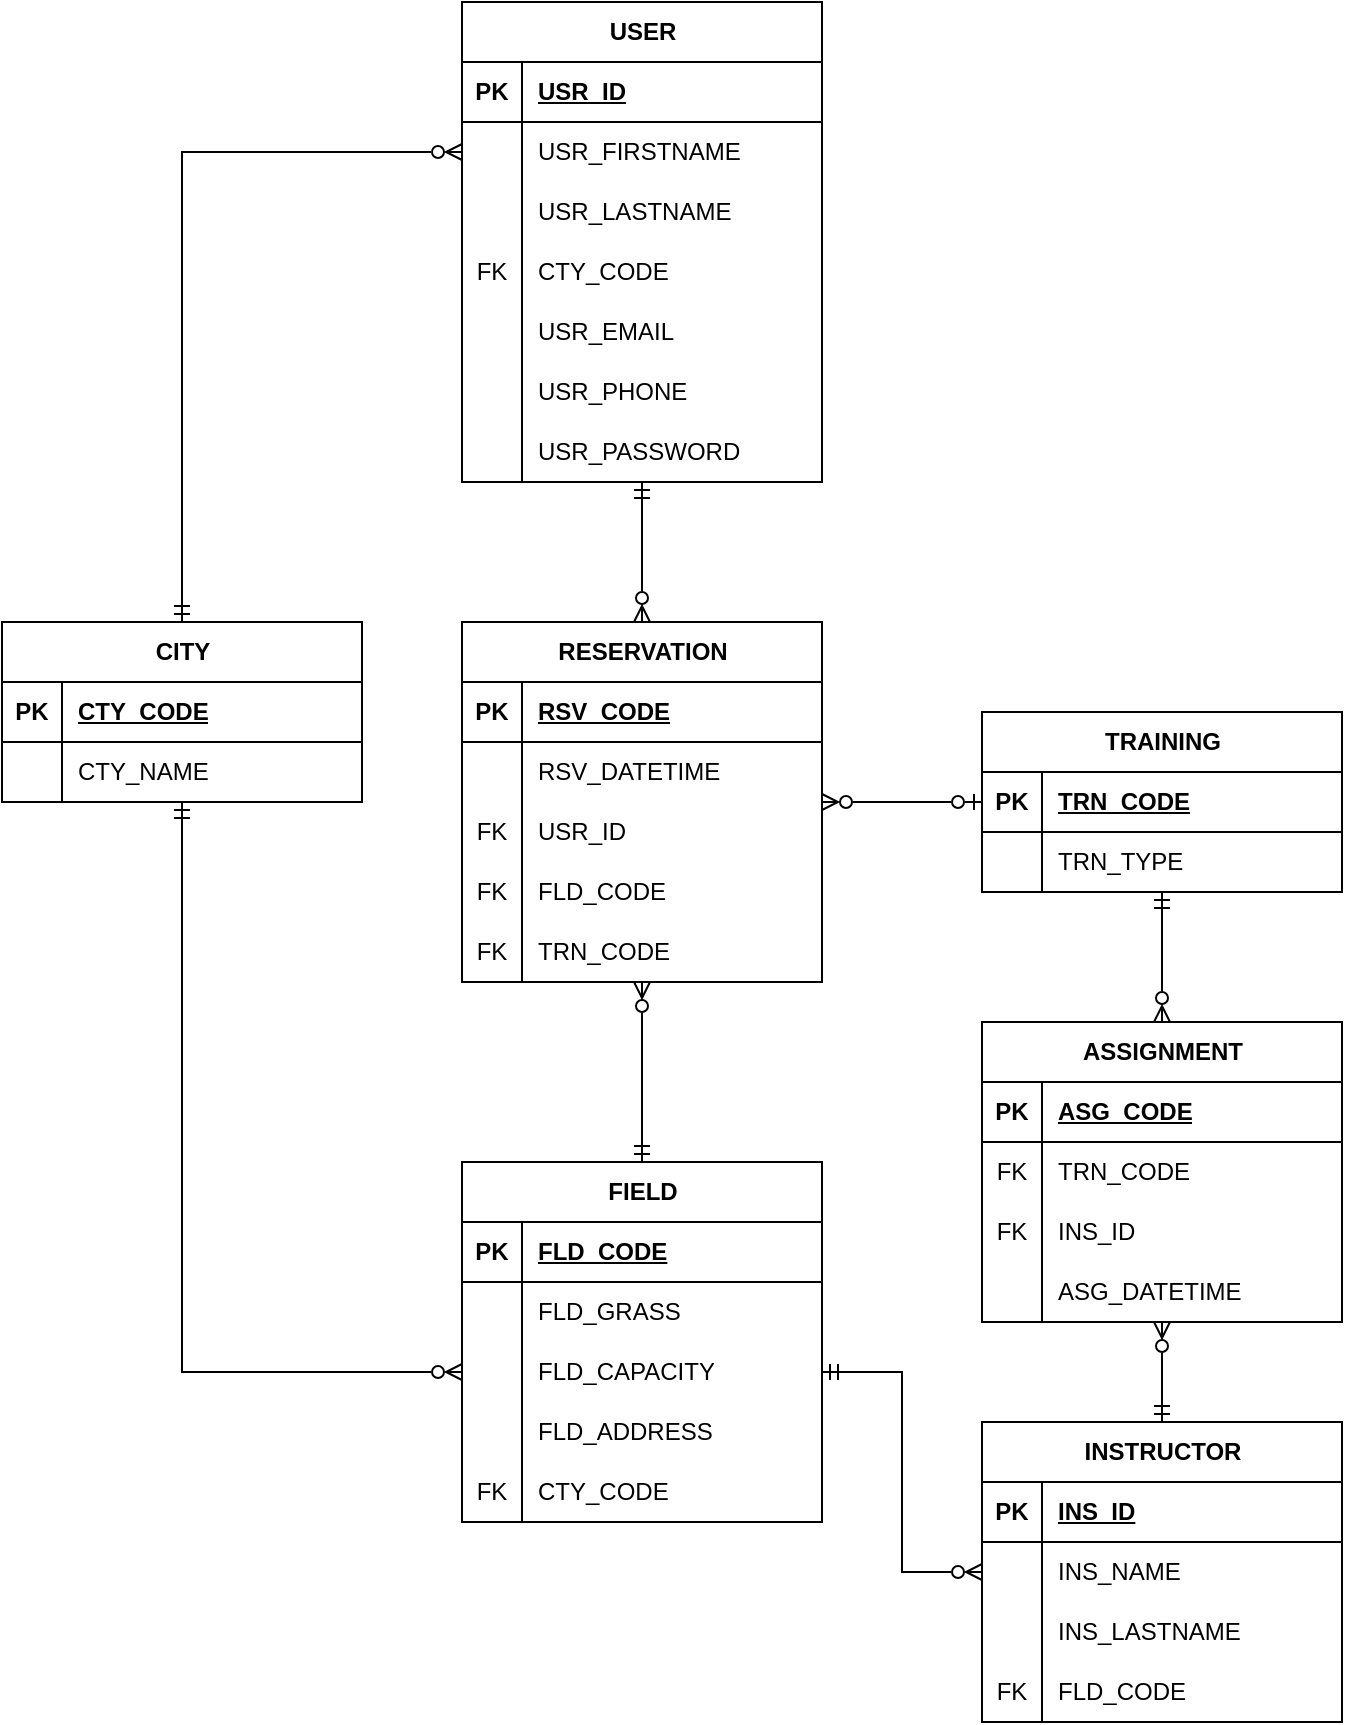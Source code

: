 <mxfile version="24.6.4" type="device">
  <diagram id="R2lEEEUBdFMjLlhIrx00" name="Page-1">
    <mxGraphModel dx="821" dy="1909" grid="1" gridSize="10" guides="1" tooltips="1" connect="1" arrows="1" fold="1" page="1" pageScale="1" pageWidth="850" pageHeight="1100" math="0" shadow="0" extFonts="Permanent Marker^https://fonts.googleapis.com/css?family=Permanent+Marker">
      <root>
        <mxCell id="0" />
        <mxCell id="1" parent="0" />
        <mxCell id="7Hz5Scr7GYjNRjc9WfFL-98" style="edgeStyle=orthogonalEdgeStyle;rounded=0;orthogonalLoop=1;jettySize=auto;html=1;entryX=0.5;entryY=0;entryDx=0;entryDy=0;startArrow=ERmandOne;startFill=0;endArrow=ERzeroToMany;endFill=0;" edge="1" parent="1" source="7Hz5Scr7GYjNRjc9WfFL-1" target="7Hz5Scr7GYjNRjc9WfFL-27">
          <mxGeometry relative="1" as="geometry" />
        </mxCell>
        <mxCell id="7Hz5Scr7GYjNRjc9WfFL-1" value="USER" style="shape=table;startSize=30;container=1;collapsible=1;childLayout=tableLayout;fixedRows=1;rowLines=0;fontStyle=1;align=center;resizeLast=1;html=1;" vertex="1" parent="1">
          <mxGeometry x="230" y="-60" width="180" height="240" as="geometry" />
        </mxCell>
        <mxCell id="7Hz5Scr7GYjNRjc9WfFL-2" value="" style="shape=tableRow;horizontal=0;startSize=0;swimlaneHead=0;swimlaneBody=0;fillColor=none;collapsible=0;dropTarget=0;points=[[0,0.5],[1,0.5]];portConstraint=eastwest;top=0;left=0;right=0;bottom=1;" vertex="1" parent="7Hz5Scr7GYjNRjc9WfFL-1">
          <mxGeometry y="30" width="180" height="30" as="geometry" />
        </mxCell>
        <mxCell id="7Hz5Scr7GYjNRjc9WfFL-3" value="PK" style="shape=partialRectangle;connectable=0;fillColor=none;top=0;left=0;bottom=0;right=0;fontStyle=1;overflow=hidden;whiteSpace=wrap;html=1;" vertex="1" parent="7Hz5Scr7GYjNRjc9WfFL-2">
          <mxGeometry width="30" height="30" as="geometry">
            <mxRectangle width="30" height="30" as="alternateBounds" />
          </mxGeometry>
        </mxCell>
        <mxCell id="7Hz5Scr7GYjNRjc9WfFL-4" value="USR_ID" style="shape=partialRectangle;connectable=0;fillColor=none;top=0;left=0;bottom=0;right=0;align=left;spacingLeft=6;fontStyle=5;overflow=hidden;whiteSpace=wrap;html=1;" vertex="1" parent="7Hz5Scr7GYjNRjc9WfFL-2">
          <mxGeometry x="30" width="150" height="30" as="geometry">
            <mxRectangle width="150" height="30" as="alternateBounds" />
          </mxGeometry>
        </mxCell>
        <mxCell id="7Hz5Scr7GYjNRjc9WfFL-5" value="" style="shape=tableRow;horizontal=0;startSize=0;swimlaneHead=0;swimlaneBody=0;fillColor=none;collapsible=0;dropTarget=0;points=[[0,0.5],[1,0.5]];portConstraint=eastwest;top=0;left=0;right=0;bottom=0;" vertex="1" parent="7Hz5Scr7GYjNRjc9WfFL-1">
          <mxGeometry y="60" width="180" height="30" as="geometry" />
        </mxCell>
        <mxCell id="7Hz5Scr7GYjNRjc9WfFL-6" value="" style="shape=partialRectangle;connectable=0;fillColor=none;top=0;left=0;bottom=0;right=0;editable=1;overflow=hidden;whiteSpace=wrap;html=1;" vertex="1" parent="7Hz5Scr7GYjNRjc9WfFL-5">
          <mxGeometry width="30" height="30" as="geometry">
            <mxRectangle width="30" height="30" as="alternateBounds" />
          </mxGeometry>
        </mxCell>
        <mxCell id="7Hz5Scr7GYjNRjc9WfFL-7" value="USR_FIRSTNAME" style="shape=partialRectangle;connectable=0;fillColor=none;top=0;left=0;bottom=0;right=0;align=left;spacingLeft=6;overflow=hidden;whiteSpace=wrap;html=1;" vertex="1" parent="7Hz5Scr7GYjNRjc9WfFL-5">
          <mxGeometry x="30" width="150" height="30" as="geometry">
            <mxRectangle width="150" height="30" as="alternateBounds" />
          </mxGeometry>
        </mxCell>
        <mxCell id="7Hz5Scr7GYjNRjc9WfFL-8" value="" style="shape=tableRow;horizontal=0;startSize=0;swimlaneHead=0;swimlaneBody=0;fillColor=none;collapsible=0;dropTarget=0;points=[[0,0.5],[1,0.5]];portConstraint=eastwest;top=0;left=0;right=0;bottom=0;" vertex="1" parent="7Hz5Scr7GYjNRjc9WfFL-1">
          <mxGeometry y="90" width="180" height="30" as="geometry" />
        </mxCell>
        <mxCell id="7Hz5Scr7GYjNRjc9WfFL-9" value="" style="shape=partialRectangle;connectable=0;fillColor=none;top=0;left=0;bottom=0;right=0;editable=1;overflow=hidden;whiteSpace=wrap;html=1;" vertex="1" parent="7Hz5Scr7GYjNRjc9WfFL-8">
          <mxGeometry width="30" height="30" as="geometry">
            <mxRectangle width="30" height="30" as="alternateBounds" />
          </mxGeometry>
        </mxCell>
        <mxCell id="7Hz5Scr7GYjNRjc9WfFL-10" value="USR_LASTNAME" style="shape=partialRectangle;connectable=0;fillColor=none;top=0;left=0;bottom=0;right=0;align=left;spacingLeft=6;overflow=hidden;whiteSpace=wrap;html=1;" vertex="1" parent="7Hz5Scr7GYjNRjc9WfFL-8">
          <mxGeometry x="30" width="150" height="30" as="geometry">
            <mxRectangle width="150" height="30" as="alternateBounds" />
          </mxGeometry>
        </mxCell>
        <mxCell id="7Hz5Scr7GYjNRjc9WfFL-11" value="" style="shape=tableRow;horizontal=0;startSize=0;swimlaneHead=0;swimlaneBody=0;fillColor=none;collapsible=0;dropTarget=0;points=[[0,0.5],[1,0.5]];portConstraint=eastwest;top=0;left=0;right=0;bottom=0;" vertex="1" parent="7Hz5Scr7GYjNRjc9WfFL-1">
          <mxGeometry y="120" width="180" height="30" as="geometry" />
        </mxCell>
        <mxCell id="7Hz5Scr7GYjNRjc9WfFL-12" value="FK" style="shape=partialRectangle;connectable=0;fillColor=none;top=0;left=0;bottom=0;right=0;editable=1;overflow=hidden;whiteSpace=wrap;html=1;" vertex="1" parent="7Hz5Scr7GYjNRjc9WfFL-11">
          <mxGeometry width="30" height="30" as="geometry">
            <mxRectangle width="30" height="30" as="alternateBounds" />
          </mxGeometry>
        </mxCell>
        <mxCell id="7Hz5Scr7GYjNRjc9WfFL-13" value="CTY_CODE" style="shape=partialRectangle;connectable=0;fillColor=none;top=0;left=0;bottom=0;right=0;align=left;spacingLeft=6;overflow=hidden;whiteSpace=wrap;html=1;" vertex="1" parent="7Hz5Scr7GYjNRjc9WfFL-11">
          <mxGeometry x="30" width="150" height="30" as="geometry">
            <mxRectangle width="150" height="30" as="alternateBounds" />
          </mxGeometry>
        </mxCell>
        <mxCell id="7Hz5Scr7GYjNRjc9WfFL-142" value="" style="shape=tableRow;horizontal=0;startSize=0;swimlaneHead=0;swimlaneBody=0;fillColor=none;collapsible=0;dropTarget=0;points=[[0,0.5],[1,0.5]];portConstraint=eastwest;top=0;left=0;right=0;bottom=0;" vertex="1" parent="7Hz5Scr7GYjNRjc9WfFL-1">
          <mxGeometry y="150" width="180" height="30" as="geometry" />
        </mxCell>
        <mxCell id="7Hz5Scr7GYjNRjc9WfFL-143" value="" style="shape=partialRectangle;connectable=0;fillColor=none;top=0;left=0;bottom=0;right=0;editable=1;overflow=hidden;whiteSpace=wrap;html=1;" vertex="1" parent="7Hz5Scr7GYjNRjc9WfFL-142">
          <mxGeometry width="30" height="30" as="geometry">
            <mxRectangle width="30" height="30" as="alternateBounds" />
          </mxGeometry>
        </mxCell>
        <mxCell id="7Hz5Scr7GYjNRjc9WfFL-144" value="USR_EMAIL" style="shape=partialRectangle;connectable=0;fillColor=none;top=0;left=0;bottom=0;right=0;align=left;spacingLeft=6;overflow=hidden;whiteSpace=wrap;html=1;" vertex="1" parent="7Hz5Scr7GYjNRjc9WfFL-142">
          <mxGeometry x="30" width="150" height="30" as="geometry">
            <mxRectangle width="150" height="30" as="alternateBounds" />
          </mxGeometry>
        </mxCell>
        <mxCell id="7Hz5Scr7GYjNRjc9WfFL-139" value="" style="shape=tableRow;horizontal=0;startSize=0;swimlaneHead=0;swimlaneBody=0;fillColor=none;collapsible=0;dropTarget=0;points=[[0,0.5],[1,0.5]];portConstraint=eastwest;top=0;left=0;right=0;bottom=0;" vertex="1" parent="7Hz5Scr7GYjNRjc9WfFL-1">
          <mxGeometry y="180" width="180" height="30" as="geometry" />
        </mxCell>
        <mxCell id="7Hz5Scr7GYjNRjc9WfFL-140" value="" style="shape=partialRectangle;connectable=0;fillColor=none;top=0;left=0;bottom=0;right=0;editable=1;overflow=hidden;whiteSpace=wrap;html=1;" vertex="1" parent="7Hz5Scr7GYjNRjc9WfFL-139">
          <mxGeometry width="30" height="30" as="geometry">
            <mxRectangle width="30" height="30" as="alternateBounds" />
          </mxGeometry>
        </mxCell>
        <mxCell id="7Hz5Scr7GYjNRjc9WfFL-141" value="USR_PHONE" style="shape=partialRectangle;connectable=0;fillColor=none;top=0;left=0;bottom=0;right=0;align=left;spacingLeft=6;overflow=hidden;whiteSpace=wrap;html=1;" vertex="1" parent="7Hz5Scr7GYjNRjc9WfFL-139">
          <mxGeometry x="30" width="150" height="30" as="geometry">
            <mxRectangle width="150" height="30" as="alternateBounds" />
          </mxGeometry>
        </mxCell>
        <mxCell id="7Hz5Scr7GYjNRjc9WfFL-136" value="" style="shape=tableRow;horizontal=0;startSize=0;swimlaneHead=0;swimlaneBody=0;fillColor=none;collapsible=0;dropTarget=0;points=[[0,0.5],[1,0.5]];portConstraint=eastwest;top=0;left=0;right=0;bottom=0;" vertex="1" parent="7Hz5Scr7GYjNRjc9WfFL-1">
          <mxGeometry y="210" width="180" height="30" as="geometry" />
        </mxCell>
        <mxCell id="7Hz5Scr7GYjNRjc9WfFL-137" value="" style="shape=partialRectangle;connectable=0;fillColor=none;top=0;left=0;bottom=0;right=0;editable=1;overflow=hidden;whiteSpace=wrap;html=1;" vertex="1" parent="7Hz5Scr7GYjNRjc9WfFL-136">
          <mxGeometry width="30" height="30" as="geometry">
            <mxRectangle width="30" height="30" as="alternateBounds" />
          </mxGeometry>
        </mxCell>
        <mxCell id="7Hz5Scr7GYjNRjc9WfFL-138" value="USR_PASSWORD" style="shape=partialRectangle;connectable=0;fillColor=none;top=0;left=0;bottom=0;right=0;align=left;spacingLeft=6;overflow=hidden;whiteSpace=wrap;html=1;" vertex="1" parent="7Hz5Scr7GYjNRjc9WfFL-136">
          <mxGeometry x="30" width="150" height="30" as="geometry">
            <mxRectangle width="150" height="30" as="alternateBounds" />
          </mxGeometry>
        </mxCell>
        <mxCell id="7Hz5Scr7GYjNRjc9WfFL-14" value="FIELD" style="shape=table;startSize=30;container=1;collapsible=1;childLayout=tableLayout;fixedRows=1;rowLines=0;fontStyle=1;align=center;resizeLast=1;html=1;" vertex="1" parent="1">
          <mxGeometry x="230" y="520" width="180" height="180" as="geometry" />
        </mxCell>
        <mxCell id="7Hz5Scr7GYjNRjc9WfFL-15" value="" style="shape=tableRow;horizontal=0;startSize=0;swimlaneHead=0;swimlaneBody=0;fillColor=none;collapsible=0;dropTarget=0;points=[[0,0.5],[1,0.5]];portConstraint=eastwest;top=0;left=0;right=0;bottom=1;" vertex="1" parent="7Hz5Scr7GYjNRjc9WfFL-14">
          <mxGeometry y="30" width="180" height="30" as="geometry" />
        </mxCell>
        <mxCell id="7Hz5Scr7GYjNRjc9WfFL-16" value="PK" style="shape=partialRectangle;connectable=0;fillColor=none;top=0;left=0;bottom=0;right=0;fontStyle=1;overflow=hidden;whiteSpace=wrap;html=1;" vertex="1" parent="7Hz5Scr7GYjNRjc9WfFL-15">
          <mxGeometry width="30" height="30" as="geometry">
            <mxRectangle width="30" height="30" as="alternateBounds" />
          </mxGeometry>
        </mxCell>
        <mxCell id="7Hz5Scr7GYjNRjc9WfFL-17" value="FLD_CODE" style="shape=partialRectangle;connectable=0;fillColor=none;top=0;left=0;bottom=0;right=0;align=left;spacingLeft=6;fontStyle=5;overflow=hidden;whiteSpace=wrap;html=1;" vertex="1" parent="7Hz5Scr7GYjNRjc9WfFL-15">
          <mxGeometry x="30" width="150" height="30" as="geometry">
            <mxRectangle width="150" height="30" as="alternateBounds" />
          </mxGeometry>
        </mxCell>
        <mxCell id="7Hz5Scr7GYjNRjc9WfFL-18" value="" style="shape=tableRow;horizontal=0;startSize=0;swimlaneHead=0;swimlaneBody=0;fillColor=none;collapsible=0;dropTarget=0;points=[[0,0.5],[1,0.5]];portConstraint=eastwest;top=0;left=0;right=0;bottom=0;" vertex="1" parent="7Hz5Scr7GYjNRjc9WfFL-14">
          <mxGeometry y="60" width="180" height="30" as="geometry" />
        </mxCell>
        <mxCell id="7Hz5Scr7GYjNRjc9WfFL-19" value="" style="shape=partialRectangle;connectable=0;fillColor=none;top=0;left=0;bottom=0;right=0;editable=1;overflow=hidden;whiteSpace=wrap;html=1;" vertex="1" parent="7Hz5Scr7GYjNRjc9WfFL-18">
          <mxGeometry width="30" height="30" as="geometry">
            <mxRectangle width="30" height="30" as="alternateBounds" />
          </mxGeometry>
        </mxCell>
        <mxCell id="7Hz5Scr7GYjNRjc9WfFL-20" value="FLD_GRASS" style="shape=partialRectangle;connectable=0;fillColor=none;top=0;left=0;bottom=0;right=0;align=left;spacingLeft=6;overflow=hidden;whiteSpace=wrap;html=1;" vertex="1" parent="7Hz5Scr7GYjNRjc9WfFL-18">
          <mxGeometry x="30" width="150" height="30" as="geometry">
            <mxRectangle width="150" height="30" as="alternateBounds" />
          </mxGeometry>
        </mxCell>
        <mxCell id="7Hz5Scr7GYjNRjc9WfFL-21" value="" style="shape=tableRow;horizontal=0;startSize=0;swimlaneHead=0;swimlaneBody=0;fillColor=none;collapsible=0;dropTarget=0;points=[[0,0.5],[1,0.5]];portConstraint=eastwest;top=0;left=0;right=0;bottom=0;" vertex="1" parent="7Hz5Scr7GYjNRjc9WfFL-14">
          <mxGeometry y="90" width="180" height="30" as="geometry" />
        </mxCell>
        <mxCell id="7Hz5Scr7GYjNRjc9WfFL-22" value="" style="shape=partialRectangle;connectable=0;fillColor=none;top=0;left=0;bottom=0;right=0;editable=1;overflow=hidden;whiteSpace=wrap;html=1;" vertex="1" parent="7Hz5Scr7GYjNRjc9WfFL-21">
          <mxGeometry width="30" height="30" as="geometry">
            <mxRectangle width="30" height="30" as="alternateBounds" />
          </mxGeometry>
        </mxCell>
        <mxCell id="7Hz5Scr7GYjNRjc9WfFL-23" value="FLD_CAPACITY" style="shape=partialRectangle;connectable=0;fillColor=none;top=0;left=0;bottom=0;right=0;align=left;spacingLeft=6;overflow=hidden;whiteSpace=wrap;html=1;" vertex="1" parent="7Hz5Scr7GYjNRjc9WfFL-21">
          <mxGeometry x="30" width="150" height="30" as="geometry">
            <mxRectangle width="150" height="30" as="alternateBounds" />
          </mxGeometry>
        </mxCell>
        <mxCell id="7Hz5Scr7GYjNRjc9WfFL-24" value="" style="shape=tableRow;horizontal=0;startSize=0;swimlaneHead=0;swimlaneBody=0;fillColor=none;collapsible=0;dropTarget=0;points=[[0,0.5],[1,0.5]];portConstraint=eastwest;top=0;left=0;right=0;bottom=0;" vertex="1" parent="7Hz5Scr7GYjNRjc9WfFL-14">
          <mxGeometry y="120" width="180" height="30" as="geometry" />
        </mxCell>
        <mxCell id="7Hz5Scr7GYjNRjc9WfFL-25" value="" style="shape=partialRectangle;connectable=0;fillColor=none;top=0;left=0;bottom=0;right=0;editable=1;overflow=hidden;whiteSpace=wrap;html=1;" vertex="1" parent="7Hz5Scr7GYjNRjc9WfFL-24">
          <mxGeometry width="30" height="30" as="geometry">
            <mxRectangle width="30" height="30" as="alternateBounds" />
          </mxGeometry>
        </mxCell>
        <mxCell id="7Hz5Scr7GYjNRjc9WfFL-26" value="FLD_ADDRESS" style="shape=partialRectangle;connectable=0;fillColor=none;top=0;left=0;bottom=0;right=0;align=left;spacingLeft=6;overflow=hidden;whiteSpace=wrap;html=1;" vertex="1" parent="7Hz5Scr7GYjNRjc9WfFL-24">
          <mxGeometry x="30" width="150" height="30" as="geometry">
            <mxRectangle width="150" height="30" as="alternateBounds" />
          </mxGeometry>
        </mxCell>
        <mxCell id="7Hz5Scr7GYjNRjc9WfFL-93" value="" style="shape=tableRow;horizontal=0;startSize=0;swimlaneHead=0;swimlaneBody=0;fillColor=none;collapsible=0;dropTarget=0;points=[[0,0.5],[1,0.5]];portConstraint=eastwest;top=0;left=0;right=0;bottom=0;" vertex="1" parent="7Hz5Scr7GYjNRjc9WfFL-14">
          <mxGeometry y="150" width="180" height="30" as="geometry" />
        </mxCell>
        <mxCell id="7Hz5Scr7GYjNRjc9WfFL-94" value="FK" style="shape=partialRectangle;connectable=0;fillColor=none;top=0;left=0;bottom=0;right=0;editable=1;overflow=hidden;whiteSpace=wrap;html=1;" vertex="1" parent="7Hz5Scr7GYjNRjc9WfFL-93">
          <mxGeometry width="30" height="30" as="geometry">
            <mxRectangle width="30" height="30" as="alternateBounds" />
          </mxGeometry>
        </mxCell>
        <mxCell id="7Hz5Scr7GYjNRjc9WfFL-95" value="CTY_CODE" style="shape=partialRectangle;connectable=0;fillColor=none;top=0;left=0;bottom=0;right=0;align=left;spacingLeft=6;overflow=hidden;whiteSpace=wrap;html=1;" vertex="1" parent="7Hz5Scr7GYjNRjc9WfFL-93">
          <mxGeometry x="30" width="150" height="30" as="geometry">
            <mxRectangle width="150" height="30" as="alternateBounds" />
          </mxGeometry>
        </mxCell>
        <mxCell id="7Hz5Scr7GYjNRjc9WfFL-99" style="edgeStyle=orthogonalEdgeStyle;rounded=0;orthogonalLoop=1;jettySize=auto;html=1;entryX=0.5;entryY=0;entryDx=0;entryDy=0;startArrow=ERzeroToMany;startFill=0;endArrow=ERmandOne;endFill=0;" edge="1" parent="1" source="7Hz5Scr7GYjNRjc9WfFL-27" target="7Hz5Scr7GYjNRjc9WfFL-14">
          <mxGeometry relative="1" as="geometry" />
        </mxCell>
        <mxCell id="7Hz5Scr7GYjNRjc9WfFL-106" style="edgeStyle=orthogonalEdgeStyle;rounded=0;orthogonalLoop=1;jettySize=auto;html=1;startArrow=ERzeroToMany;startFill=0;endArrow=ERzeroToOne;endFill=0;" edge="1" parent="1" source="7Hz5Scr7GYjNRjc9WfFL-27" target="7Hz5Scr7GYjNRjc9WfFL-53">
          <mxGeometry relative="1" as="geometry" />
        </mxCell>
        <mxCell id="7Hz5Scr7GYjNRjc9WfFL-27" value="RESERVATION" style="shape=table;startSize=30;container=1;collapsible=1;childLayout=tableLayout;fixedRows=1;rowLines=0;fontStyle=1;align=center;resizeLast=1;html=1;" vertex="1" parent="1">
          <mxGeometry x="230" y="250" width="180" height="180" as="geometry" />
        </mxCell>
        <mxCell id="7Hz5Scr7GYjNRjc9WfFL-28" value="" style="shape=tableRow;horizontal=0;startSize=0;swimlaneHead=0;swimlaneBody=0;fillColor=none;collapsible=0;dropTarget=0;points=[[0,0.5],[1,0.5]];portConstraint=eastwest;top=0;left=0;right=0;bottom=1;" vertex="1" parent="7Hz5Scr7GYjNRjc9WfFL-27">
          <mxGeometry y="30" width="180" height="30" as="geometry" />
        </mxCell>
        <mxCell id="7Hz5Scr7GYjNRjc9WfFL-29" value="PK" style="shape=partialRectangle;connectable=0;fillColor=none;top=0;left=0;bottom=0;right=0;fontStyle=1;overflow=hidden;whiteSpace=wrap;html=1;" vertex="1" parent="7Hz5Scr7GYjNRjc9WfFL-28">
          <mxGeometry width="30" height="30" as="geometry">
            <mxRectangle width="30" height="30" as="alternateBounds" />
          </mxGeometry>
        </mxCell>
        <mxCell id="7Hz5Scr7GYjNRjc9WfFL-30" value="RSV_CODE" style="shape=partialRectangle;connectable=0;fillColor=none;top=0;left=0;bottom=0;right=0;align=left;spacingLeft=6;fontStyle=5;overflow=hidden;whiteSpace=wrap;html=1;" vertex="1" parent="7Hz5Scr7GYjNRjc9WfFL-28">
          <mxGeometry x="30" width="150" height="30" as="geometry">
            <mxRectangle width="150" height="30" as="alternateBounds" />
          </mxGeometry>
        </mxCell>
        <mxCell id="7Hz5Scr7GYjNRjc9WfFL-31" value="" style="shape=tableRow;horizontal=0;startSize=0;swimlaneHead=0;swimlaneBody=0;fillColor=none;collapsible=0;dropTarget=0;points=[[0,0.5],[1,0.5]];portConstraint=eastwest;top=0;left=0;right=0;bottom=0;" vertex="1" parent="7Hz5Scr7GYjNRjc9WfFL-27">
          <mxGeometry y="60" width="180" height="30" as="geometry" />
        </mxCell>
        <mxCell id="7Hz5Scr7GYjNRjc9WfFL-32" value="" style="shape=partialRectangle;connectable=0;fillColor=none;top=0;left=0;bottom=0;right=0;editable=1;overflow=hidden;whiteSpace=wrap;html=1;" vertex="1" parent="7Hz5Scr7GYjNRjc9WfFL-31">
          <mxGeometry width="30" height="30" as="geometry">
            <mxRectangle width="30" height="30" as="alternateBounds" />
          </mxGeometry>
        </mxCell>
        <mxCell id="7Hz5Scr7GYjNRjc9WfFL-33" value="RSV_DATETIME" style="shape=partialRectangle;connectable=0;fillColor=none;top=0;left=0;bottom=0;right=0;align=left;spacingLeft=6;overflow=hidden;whiteSpace=wrap;html=1;" vertex="1" parent="7Hz5Scr7GYjNRjc9WfFL-31">
          <mxGeometry x="30" width="150" height="30" as="geometry">
            <mxRectangle width="150" height="30" as="alternateBounds" />
          </mxGeometry>
        </mxCell>
        <mxCell id="7Hz5Scr7GYjNRjc9WfFL-37" value="" style="shape=tableRow;horizontal=0;startSize=0;swimlaneHead=0;swimlaneBody=0;fillColor=none;collapsible=0;dropTarget=0;points=[[0,0.5],[1,0.5]];portConstraint=eastwest;top=0;left=0;right=0;bottom=0;" vertex="1" parent="7Hz5Scr7GYjNRjc9WfFL-27">
          <mxGeometry y="90" width="180" height="30" as="geometry" />
        </mxCell>
        <mxCell id="7Hz5Scr7GYjNRjc9WfFL-38" value="FK" style="shape=partialRectangle;connectable=0;fillColor=none;top=0;left=0;bottom=0;right=0;editable=1;overflow=hidden;whiteSpace=wrap;html=1;" vertex="1" parent="7Hz5Scr7GYjNRjc9WfFL-37">
          <mxGeometry width="30" height="30" as="geometry">
            <mxRectangle width="30" height="30" as="alternateBounds" />
          </mxGeometry>
        </mxCell>
        <mxCell id="7Hz5Scr7GYjNRjc9WfFL-39" value="USR_ID" style="shape=partialRectangle;connectable=0;fillColor=none;top=0;left=0;bottom=0;right=0;align=left;spacingLeft=6;overflow=hidden;whiteSpace=wrap;html=1;" vertex="1" parent="7Hz5Scr7GYjNRjc9WfFL-37">
          <mxGeometry x="30" width="150" height="30" as="geometry">
            <mxRectangle width="150" height="30" as="alternateBounds" />
          </mxGeometry>
        </mxCell>
        <mxCell id="7Hz5Scr7GYjNRjc9WfFL-103" value="" style="shape=tableRow;horizontal=0;startSize=0;swimlaneHead=0;swimlaneBody=0;fillColor=none;collapsible=0;dropTarget=0;points=[[0,0.5],[1,0.5]];portConstraint=eastwest;top=0;left=0;right=0;bottom=0;" vertex="1" parent="7Hz5Scr7GYjNRjc9WfFL-27">
          <mxGeometry y="120" width="180" height="30" as="geometry" />
        </mxCell>
        <mxCell id="7Hz5Scr7GYjNRjc9WfFL-104" value="FK" style="shape=partialRectangle;connectable=0;fillColor=none;top=0;left=0;bottom=0;right=0;editable=1;overflow=hidden;whiteSpace=wrap;html=1;" vertex="1" parent="7Hz5Scr7GYjNRjc9WfFL-103">
          <mxGeometry width="30" height="30" as="geometry">
            <mxRectangle width="30" height="30" as="alternateBounds" />
          </mxGeometry>
        </mxCell>
        <mxCell id="7Hz5Scr7GYjNRjc9WfFL-105" value="FLD_CODE" style="shape=partialRectangle;connectable=0;fillColor=none;top=0;left=0;bottom=0;right=0;align=left;spacingLeft=6;overflow=hidden;whiteSpace=wrap;html=1;" vertex="1" parent="7Hz5Scr7GYjNRjc9WfFL-103">
          <mxGeometry x="30" width="150" height="30" as="geometry">
            <mxRectangle width="150" height="30" as="alternateBounds" />
          </mxGeometry>
        </mxCell>
        <mxCell id="7Hz5Scr7GYjNRjc9WfFL-100" value="" style="shape=tableRow;horizontal=0;startSize=0;swimlaneHead=0;swimlaneBody=0;fillColor=none;collapsible=0;dropTarget=0;points=[[0,0.5],[1,0.5]];portConstraint=eastwest;top=0;left=0;right=0;bottom=0;" vertex="1" parent="7Hz5Scr7GYjNRjc9WfFL-27">
          <mxGeometry y="150" width="180" height="30" as="geometry" />
        </mxCell>
        <mxCell id="7Hz5Scr7GYjNRjc9WfFL-101" value="FK" style="shape=partialRectangle;connectable=0;fillColor=none;top=0;left=0;bottom=0;right=0;editable=1;overflow=hidden;whiteSpace=wrap;html=1;" vertex="1" parent="7Hz5Scr7GYjNRjc9WfFL-100">
          <mxGeometry width="30" height="30" as="geometry">
            <mxRectangle width="30" height="30" as="alternateBounds" />
          </mxGeometry>
        </mxCell>
        <mxCell id="7Hz5Scr7GYjNRjc9WfFL-102" value="TRN_CODE" style="shape=partialRectangle;connectable=0;fillColor=none;top=0;left=0;bottom=0;right=0;align=left;spacingLeft=6;overflow=hidden;whiteSpace=wrap;html=1;" vertex="1" parent="7Hz5Scr7GYjNRjc9WfFL-100">
          <mxGeometry x="30" width="150" height="30" as="geometry">
            <mxRectangle width="150" height="30" as="alternateBounds" />
          </mxGeometry>
        </mxCell>
        <mxCell id="7Hz5Scr7GYjNRjc9WfFL-129" style="edgeStyle=orthogonalEdgeStyle;rounded=0;orthogonalLoop=1;jettySize=auto;html=1;entryX=0.5;entryY=0;entryDx=0;entryDy=0;endArrow=ERzeroToMany;endFill=0;startArrow=ERmandOne;startFill=0;" edge="1" parent="1" source="7Hz5Scr7GYjNRjc9WfFL-53" target="7Hz5Scr7GYjNRjc9WfFL-110">
          <mxGeometry relative="1" as="geometry" />
        </mxCell>
        <mxCell id="7Hz5Scr7GYjNRjc9WfFL-53" value="TRAINING" style="shape=table;startSize=30;container=1;collapsible=1;childLayout=tableLayout;fixedRows=1;rowLines=0;fontStyle=1;align=center;resizeLast=1;html=1;" vertex="1" parent="1">
          <mxGeometry x="490" y="295" width="180" height="90" as="geometry" />
        </mxCell>
        <mxCell id="7Hz5Scr7GYjNRjc9WfFL-54" value="" style="shape=tableRow;horizontal=0;startSize=0;swimlaneHead=0;swimlaneBody=0;fillColor=none;collapsible=0;dropTarget=0;points=[[0,0.5],[1,0.5]];portConstraint=eastwest;top=0;left=0;right=0;bottom=1;" vertex="1" parent="7Hz5Scr7GYjNRjc9WfFL-53">
          <mxGeometry y="30" width="180" height="30" as="geometry" />
        </mxCell>
        <mxCell id="7Hz5Scr7GYjNRjc9WfFL-55" value="PK" style="shape=partialRectangle;connectable=0;fillColor=none;top=0;left=0;bottom=0;right=0;fontStyle=1;overflow=hidden;whiteSpace=wrap;html=1;" vertex="1" parent="7Hz5Scr7GYjNRjc9WfFL-54">
          <mxGeometry width="30" height="30" as="geometry">
            <mxRectangle width="30" height="30" as="alternateBounds" />
          </mxGeometry>
        </mxCell>
        <mxCell id="7Hz5Scr7GYjNRjc9WfFL-56" value="TRN_CODE" style="shape=partialRectangle;connectable=0;fillColor=none;top=0;left=0;bottom=0;right=0;align=left;spacingLeft=6;fontStyle=5;overflow=hidden;whiteSpace=wrap;html=1;" vertex="1" parent="7Hz5Scr7GYjNRjc9WfFL-54">
          <mxGeometry x="30" width="150" height="30" as="geometry">
            <mxRectangle width="150" height="30" as="alternateBounds" />
          </mxGeometry>
        </mxCell>
        <mxCell id="7Hz5Scr7GYjNRjc9WfFL-57" value="" style="shape=tableRow;horizontal=0;startSize=0;swimlaneHead=0;swimlaneBody=0;fillColor=none;collapsible=0;dropTarget=0;points=[[0,0.5],[1,0.5]];portConstraint=eastwest;top=0;left=0;right=0;bottom=0;" vertex="1" parent="7Hz5Scr7GYjNRjc9WfFL-53">
          <mxGeometry y="60" width="180" height="30" as="geometry" />
        </mxCell>
        <mxCell id="7Hz5Scr7GYjNRjc9WfFL-58" value="" style="shape=partialRectangle;connectable=0;fillColor=none;top=0;left=0;bottom=0;right=0;editable=1;overflow=hidden;whiteSpace=wrap;html=1;" vertex="1" parent="7Hz5Scr7GYjNRjc9WfFL-57">
          <mxGeometry width="30" height="30" as="geometry">
            <mxRectangle width="30" height="30" as="alternateBounds" />
          </mxGeometry>
        </mxCell>
        <mxCell id="7Hz5Scr7GYjNRjc9WfFL-59" value="TRN_TYPE" style="shape=partialRectangle;connectable=0;fillColor=none;top=0;left=0;bottom=0;right=0;align=left;spacingLeft=6;overflow=hidden;whiteSpace=wrap;html=1;" vertex="1" parent="7Hz5Scr7GYjNRjc9WfFL-57">
          <mxGeometry x="30" width="150" height="30" as="geometry">
            <mxRectangle width="150" height="30" as="alternateBounds" />
          </mxGeometry>
        </mxCell>
        <mxCell id="7Hz5Scr7GYjNRjc9WfFL-97" style="edgeStyle=orthogonalEdgeStyle;rounded=0;orthogonalLoop=1;jettySize=auto;html=1;entryX=0;entryY=0.5;entryDx=0;entryDy=0;startArrow=ERmandOne;startFill=0;endArrow=ERzeroToMany;endFill=0;" edge="1" parent="1" source="7Hz5Scr7GYjNRjc9WfFL-66" target="7Hz5Scr7GYjNRjc9WfFL-21">
          <mxGeometry relative="1" as="geometry" />
        </mxCell>
        <mxCell id="7Hz5Scr7GYjNRjc9WfFL-66" value="CITY" style="shape=table;startSize=30;container=1;collapsible=1;childLayout=tableLayout;fixedRows=1;rowLines=0;fontStyle=1;align=center;resizeLast=1;html=1;" vertex="1" parent="1">
          <mxGeometry y="250" width="180" height="90" as="geometry" />
        </mxCell>
        <mxCell id="7Hz5Scr7GYjNRjc9WfFL-67" value="" style="shape=tableRow;horizontal=0;startSize=0;swimlaneHead=0;swimlaneBody=0;fillColor=none;collapsible=0;dropTarget=0;points=[[0,0.5],[1,0.5]];portConstraint=eastwest;top=0;left=0;right=0;bottom=1;" vertex="1" parent="7Hz5Scr7GYjNRjc9WfFL-66">
          <mxGeometry y="30" width="180" height="30" as="geometry" />
        </mxCell>
        <mxCell id="7Hz5Scr7GYjNRjc9WfFL-68" value="PK" style="shape=partialRectangle;connectable=0;fillColor=none;top=0;left=0;bottom=0;right=0;fontStyle=1;overflow=hidden;whiteSpace=wrap;html=1;" vertex="1" parent="7Hz5Scr7GYjNRjc9WfFL-67">
          <mxGeometry width="30" height="30" as="geometry">
            <mxRectangle width="30" height="30" as="alternateBounds" />
          </mxGeometry>
        </mxCell>
        <mxCell id="7Hz5Scr7GYjNRjc9WfFL-69" value="CTY_CODE" style="shape=partialRectangle;connectable=0;fillColor=none;top=0;left=0;bottom=0;right=0;align=left;spacingLeft=6;fontStyle=5;overflow=hidden;whiteSpace=wrap;html=1;" vertex="1" parent="7Hz5Scr7GYjNRjc9WfFL-67">
          <mxGeometry x="30" width="150" height="30" as="geometry">
            <mxRectangle width="150" height="30" as="alternateBounds" />
          </mxGeometry>
        </mxCell>
        <mxCell id="7Hz5Scr7GYjNRjc9WfFL-70" value="" style="shape=tableRow;horizontal=0;startSize=0;swimlaneHead=0;swimlaneBody=0;fillColor=none;collapsible=0;dropTarget=0;points=[[0,0.5],[1,0.5]];portConstraint=eastwest;top=0;left=0;right=0;bottom=0;" vertex="1" parent="7Hz5Scr7GYjNRjc9WfFL-66">
          <mxGeometry y="60" width="180" height="30" as="geometry" />
        </mxCell>
        <mxCell id="7Hz5Scr7GYjNRjc9WfFL-71" value="" style="shape=partialRectangle;connectable=0;fillColor=none;top=0;left=0;bottom=0;right=0;editable=1;overflow=hidden;whiteSpace=wrap;html=1;" vertex="1" parent="7Hz5Scr7GYjNRjc9WfFL-70">
          <mxGeometry width="30" height="30" as="geometry">
            <mxRectangle width="30" height="30" as="alternateBounds" />
          </mxGeometry>
        </mxCell>
        <mxCell id="7Hz5Scr7GYjNRjc9WfFL-72" value="CTY_NAME" style="shape=partialRectangle;connectable=0;fillColor=none;top=0;left=0;bottom=0;right=0;align=left;spacingLeft=6;overflow=hidden;whiteSpace=wrap;html=1;" vertex="1" parent="7Hz5Scr7GYjNRjc9WfFL-70">
          <mxGeometry x="30" width="150" height="30" as="geometry">
            <mxRectangle width="150" height="30" as="alternateBounds" />
          </mxGeometry>
        </mxCell>
        <mxCell id="7Hz5Scr7GYjNRjc9WfFL-79" value="INSTRUCTOR" style="shape=table;startSize=30;container=1;collapsible=1;childLayout=tableLayout;fixedRows=1;rowLines=0;fontStyle=1;align=center;resizeLast=1;html=1;" vertex="1" parent="1">
          <mxGeometry x="490" y="650" width="180" height="150" as="geometry" />
        </mxCell>
        <mxCell id="7Hz5Scr7GYjNRjc9WfFL-80" value="" style="shape=tableRow;horizontal=0;startSize=0;swimlaneHead=0;swimlaneBody=0;fillColor=none;collapsible=0;dropTarget=0;points=[[0,0.5],[1,0.5]];portConstraint=eastwest;top=0;left=0;right=0;bottom=1;" vertex="1" parent="7Hz5Scr7GYjNRjc9WfFL-79">
          <mxGeometry y="30" width="180" height="30" as="geometry" />
        </mxCell>
        <mxCell id="7Hz5Scr7GYjNRjc9WfFL-81" value="PK" style="shape=partialRectangle;connectable=0;fillColor=none;top=0;left=0;bottom=0;right=0;fontStyle=1;overflow=hidden;whiteSpace=wrap;html=1;" vertex="1" parent="7Hz5Scr7GYjNRjc9WfFL-80">
          <mxGeometry width="30" height="30" as="geometry">
            <mxRectangle width="30" height="30" as="alternateBounds" />
          </mxGeometry>
        </mxCell>
        <mxCell id="7Hz5Scr7GYjNRjc9WfFL-82" value="INS_ID" style="shape=partialRectangle;connectable=0;fillColor=none;top=0;left=0;bottom=0;right=0;align=left;spacingLeft=6;fontStyle=5;overflow=hidden;whiteSpace=wrap;html=1;" vertex="1" parent="7Hz5Scr7GYjNRjc9WfFL-80">
          <mxGeometry x="30" width="150" height="30" as="geometry">
            <mxRectangle width="150" height="30" as="alternateBounds" />
          </mxGeometry>
        </mxCell>
        <mxCell id="7Hz5Scr7GYjNRjc9WfFL-83" value="" style="shape=tableRow;horizontal=0;startSize=0;swimlaneHead=0;swimlaneBody=0;fillColor=none;collapsible=0;dropTarget=0;points=[[0,0.5],[1,0.5]];portConstraint=eastwest;top=0;left=0;right=0;bottom=0;" vertex="1" parent="7Hz5Scr7GYjNRjc9WfFL-79">
          <mxGeometry y="60" width="180" height="30" as="geometry" />
        </mxCell>
        <mxCell id="7Hz5Scr7GYjNRjc9WfFL-84" value="" style="shape=partialRectangle;connectable=0;fillColor=none;top=0;left=0;bottom=0;right=0;editable=1;overflow=hidden;whiteSpace=wrap;html=1;" vertex="1" parent="7Hz5Scr7GYjNRjc9WfFL-83">
          <mxGeometry width="30" height="30" as="geometry">
            <mxRectangle width="30" height="30" as="alternateBounds" />
          </mxGeometry>
        </mxCell>
        <mxCell id="7Hz5Scr7GYjNRjc9WfFL-85" value="INS_NAME" style="shape=partialRectangle;connectable=0;fillColor=none;top=0;left=0;bottom=0;right=0;align=left;spacingLeft=6;overflow=hidden;whiteSpace=wrap;html=1;" vertex="1" parent="7Hz5Scr7GYjNRjc9WfFL-83">
          <mxGeometry x="30" width="150" height="30" as="geometry">
            <mxRectangle width="150" height="30" as="alternateBounds" />
          </mxGeometry>
        </mxCell>
        <mxCell id="7Hz5Scr7GYjNRjc9WfFL-86" value="" style="shape=tableRow;horizontal=0;startSize=0;swimlaneHead=0;swimlaneBody=0;fillColor=none;collapsible=0;dropTarget=0;points=[[0,0.5],[1,0.5]];portConstraint=eastwest;top=0;left=0;right=0;bottom=0;" vertex="1" parent="7Hz5Scr7GYjNRjc9WfFL-79">
          <mxGeometry y="90" width="180" height="30" as="geometry" />
        </mxCell>
        <mxCell id="7Hz5Scr7GYjNRjc9WfFL-87" value="" style="shape=partialRectangle;connectable=0;fillColor=none;top=0;left=0;bottom=0;right=0;editable=1;overflow=hidden;whiteSpace=wrap;html=1;" vertex="1" parent="7Hz5Scr7GYjNRjc9WfFL-86">
          <mxGeometry width="30" height="30" as="geometry">
            <mxRectangle width="30" height="30" as="alternateBounds" />
          </mxGeometry>
        </mxCell>
        <mxCell id="7Hz5Scr7GYjNRjc9WfFL-88" value="INS_LASTNAME" style="shape=partialRectangle;connectable=0;fillColor=none;top=0;left=0;bottom=0;right=0;align=left;spacingLeft=6;overflow=hidden;whiteSpace=wrap;html=1;" vertex="1" parent="7Hz5Scr7GYjNRjc9WfFL-86">
          <mxGeometry x="30" width="150" height="30" as="geometry">
            <mxRectangle width="150" height="30" as="alternateBounds" />
          </mxGeometry>
        </mxCell>
        <mxCell id="7Hz5Scr7GYjNRjc9WfFL-132" value="" style="shape=tableRow;horizontal=0;startSize=0;swimlaneHead=0;swimlaneBody=0;fillColor=none;collapsible=0;dropTarget=0;points=[[0,0.5],[1,0.5]];portConstraint=eastwest;top=0;left=0;right=0;bottom=0;" vertex="1" parent="7Hz5Scr7GYjNRjc9WfFL-79">
          <mxGeometry y="120" width="180" height="30" as="geometry" />
        </mxCell>
        <mxCell id="7Hz5Scr7GYjNRjc9WfFL-133" value="FK" style="shape=partialRectangle;connectable=0;fillColor=none;top=0;left=0;bottom=0;right=0;editable=1;overflow=hidden;whiteSpace=wrap;html=1;" vertex="1" parent="7Hz5Scr7GYjNRjc9WfFL-132">
          <mxGeometry width="30" height="30" as="geometry">
            <mxRectangle width="30" height="30" as="alternateBounds" />
          </mxGeometry>
        </mxCell>
        <mxCell id="7Hz5Scr7GYjNRjc9WfFL-134" value="FLD_CODE" style="shape=partialRectangle;connectable=0;fillColor=none;top=0;left=0;bottom=0;right=0;align=left;spacingLeft=6;overflow=hidden;whiteSpace=wrap;html=1;" vertex="1" parent="7Hz5Scr7GYjNRjc9WfFL-132">
          <mxGeometry x="30" width="150" height="30" as="geometry">
            <mxRectangle width="150" height="30" as="alternateBounds" />
          </mxGeometry>
        </mxCell>
        <mxCell id="7Hz5Scr7GYjNRjc9WfFL-96" style="edgeStyle=orthogonalEdgeStyle;rounded=0;orthogonalLoop=1;jettySize=auto;html=1;entryX=0.5;entryY=0;entryDx=0;entryDy=0;endArrow=ERmandOne;endFill=0;startArrow=ERzeroToMany;startFill=0;" edge="1" parent="1" source="7Hz5Scr7GYjNRjc9WfFL-5" target="7Hz5Scr7GYjNRjc9WfFL-66">
          <mxGeometry relative="1" as="geometry" />
        </mxCell>
        <mxCell id="7Hz5Scr7GYjNRjc9WfFL-130" style="edgeStyle=orthogonalEdgeStyle;rounded=0;orthogonalLoop=1;jettySize=auto;html=1;startArrow=ERzeroToMany;startFill=0;endArrow=ERmandOne;endFill=0;" edge="1" parent="1" source="7Hz5Scr7GYjNRjc9WfFL-110" target="7Hz5Scr7GYjNRjc9WfFL-79">
          <mxGeometry relative="1" as="geometry" />
        </mxCell>
        <mxCell id="7Hz5Scr7GYjNRjc9WfFL-110" value="ASSIGNMENT" style="shape=table;startSize=30;container=1;collapsible=1;childLayout=tableLayout;fixedRows=1;rowLines=0;fontStyle=1;align=center;resizeLast=1;html=1;" vertex="1" parent="1">
          <mxGeometry x="490" y="450" width="180" height="150" as="geometry" />
        </mxCell>
        <mxCell id="7Hz5Scr7GYjNRjc9WfFL-111" value="" style="shape=tableRow;horizontal=0;startSize=0;swimlaneHead=0;swimlaneBody=0;fillColor=none;collapsible=0;dropTarget=0;points=[[0,0.5],[1,0.5]];portConstraint=eastwest;top=0;left=0;right=0;bottom=1;" vertex="1" parent="7Hz5Scr7GYjNRjc9WfFL-110">
          <mxGeometry y="30" width="180" height="30" as="geometry" />
        </mxCell>
        <mxCell id="7Hz5Scr7GYjNRjc9WfFL-112" value="PK" style="shape=partialRectangle;connectable=0;fillColor=none;top=0;left=0;bottom=0;right=0;fontStyle=1;overflow=hidden;whiteSpace=wrap;html=1;" vertex="1" parent="7Hz5Scr7GYjNRjc9WfFL-111">
          <mxGeometry width="30" height="30" as="geometry">
            <mxRectangle width="30" height="30" as="alternateBounds" />
          </mxGeometry>
        </mxCell>
        <mxCell id="7Hz5Scr7GYjNRjc9WfFL-113" value="ASG_CODE" style="shape=partialRectangle;connectable=0;fillColor=none;top=0;left=0;bottom=0;right=0;align=left;spacingLeft=6;fontStyle=5;overflow=hidden;whiteSpace=wrap;html=1;" vertex="1" parent="7Hz5Scr7GYjNRjc9WfFL-111">
          <mxGeometry x="30" width="150" height="30" as="geometry">
            <mxRectangle width="150" height="30" as="alternateBounds" />
          </mxGeometry>
        </mxCell>
        <mxCell id="7Hz5Scr7GYjNRjc9WfFL-114" value="" style="shape=tableRow;horizontal=0;startSize=0;swimlaneHead=0;swimlaneBody=0;fillColor=none;collapsible=0;dropTarget=0;points=[[0,0.5],[1,0.5]];portConstraint=eastwest;top=0;left=0;right=0;bottom=0;" vertex="1" parent="7Hz5Scr7GYjNRjc9WfFL-110">
          <mxGeometry y="60" width="180" height="30" as="geometry" />
        </mxCell>
        <mxCell id="7Hz5Scr7GYjNRjc9WfFL-115" value="FK" style="shape=partialRectangle;connectable=0;fillColor=none;top=0;left=0;bottom=0;right=0;editable=1;overflow=hidden;whiteSpace=wrap;html=1;" vertex="1" parent="7Hz5Scr7GYjNRjc9WfFL-114">
          <mxGeometry width="30" height="30" as="geometry">
            <mxRectangle width="30" height="30" as="alternateBounds" />
          </mxGeometry>
        </mxCell>
        <mxCell id="7Hz5Scr7GYjNRjc9WfFL-116" value="TRN_CODE" style="shape=partialRectangle;connectable=0;fillColor=none;top=0;left=0;bottom=0;right=0;align=left;spacingLeft=6;overflow=hidden;whiteSpace=wrap;html=1;" vertex="1" parent="7Hz5Scr7GYjNRjc9WfFL-114">
          <mxGeometry x="30" width="150" height="30" as="geometry">
            <mxRectangle width="150" height="30" as="alternateBounds" />
          </mxGeometry>
        </mxCell>
        <mxCell id="7Hz5Scr7GYjNRjc9WfFL-117" value="" style="shape=tableRow;horizontal=0;startSize=0;swimlaneHead=0;swimlaneBody=0;fillColor=none;collapsible=0;dropTarget=0;points=[[0,0.5],[1,0.5]];portConstraint=eastwest;top=0;left=0;right=0;bottom=0;" vertex="1" parent="7Hz5Scr7GYjNRjc9WfFL-110">
          <mxGeometry y="90" width="180" height="30" as="geometry" />
        </mxCell>
        <mxCell id="7Hz5Scr7GYjNRjc9WfFL-118" value="FK" style="shape=partialRectangle;connectable=0;fillColor=none;top=0;left=0;bottom=0;right=0;editable=1;overflow=hidden;whiteSpace=wrap;html=1;" vertex="1" parent="7Hz5Scr7GYjNRjc9WfFL-117">
          <mxGeometry width="30" height="30" as="geometry">
            <mxRectangle width="30" height="30" as="alternateBounds" />
          </mxGeometry>
        </mxCell>
        <mxCell id="7Hz5Scr7GYjNRjc9WfFL-119" value="INS_ID" style="shape=partialRectangle;connectable=0;fillColor=none;top=0;left=0;bottom=0;right=0;align=left;spacingLeft=6;overflow=hidden;whiteSpace=wrap;html=1;" vertex="1" parent="7Hz5Scr7GYjNRjc9WfFL-117">
          <mxGeometry x="30" width="150" height="30" as="geometry">
            <mxRectangle width="150" height="30" as="alternateBounds" />
          </mxGeometry>
        </mxCell>
        <mxCell id="7Hz5Scr7GYjNRjc9WfFL-123" value="" style="shape=tableRow;horizontal=0;startSize=0;swimlaneHead=0;swimlaneBody=0;fillColor=none;collapsible=0;dropTarget=0;points=[[0,0.5],[1,0.5]];portConstraint=eastwest;top=0;left=0;right=0;bottom=0;" vertex="1" parent="7Hz5Scr7GYjNRjc9WfFL-110">
          <mxGeometry y="120" width="180" height="30" as="geometry" />
        </mxCell>
        <mxCell id="7Hz5Scr7GYjNRjc9WfFL-124" value="" style="shape=partialRectangle;connectable=0;fillColor=none;top=0;left=0;bottom=0;right=0;editable=1;overflow=hidden;whiteSpace=wrap;html=1;" vertex="1" parent="7Hz5Scr7GYjNRjc9WfFL-123">
          <mxGeometry width="30" height="30" as="geometry">
            <mxRectangle width="30" height="30" as="alternateBounds" />
          </mxGeometry>
        </mxCell>
        <mxCell id="7Hz5Scr7GYjNRjc9WfFL-125" value="ASG_DATETIME" style="shape=partialRectangle;connectable=0;fillColor=none;top=0;left=0;bottom=0;right=0;align=left;spacingLeft=6;overflow=hidden;whiteSpace=wrap;html=1;" vertex="1" parent="7Hz5Scr7GYjNRjc9WfFL-123">
          <mxGeometry x="30" width="150" height="30" as="geometry">
            <mxRectangle width="150" height="30" as="alternateBounds" />
          </mxGeometry>
        </mxCell>
        <mxCell id="7Hz5Scr7GYjNRjc9WfFL-135" style="edgeStyle=orthogonalEdgeStyle;rounded=0;orthogonalLoop=1;jettySize=auto;html=1;entryX=0;entryY=0.5;entryDx=0;entryDy=0;endArrow=ERzeroToMany;endFill=0;startArrow=ERmandOne;startFill=0;" edge="1" parent="1" source="7Hz5Scr7GYjNRjc9WfFL-21" target="7Hz5Scr7GYjNRjc9WfFL-83">
          <mxGeometry relative="1" as="geometry" />
        </mxCell>
      </root>
    </mxGraphModel>
  </diagram>
</mxfile>

